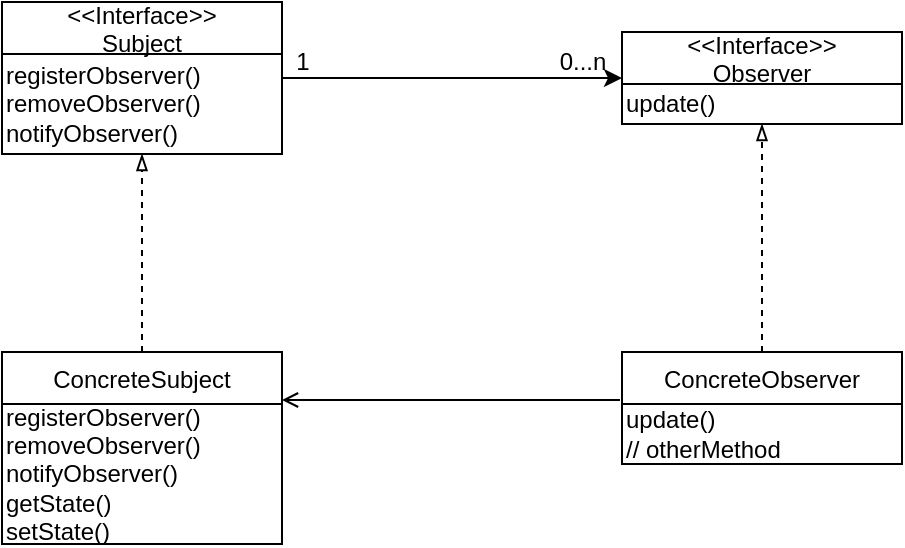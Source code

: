 <mxfile version="12.6.5" type="device"><diagram id="miUGwRUE4gG2Vsn8mRkK" name="第 1 页"><mxGraphModel dx="865" dy="506" grid="1" gridSize="10" guides="1" tooltips="1" connect="1" arrows="1" fold="1" page="1" pageScale="1" pageWidth="827" pageHeight="1169" math="0" shadow="0"><root><mxCell id="0"/><mxCell id="1" parent="0"/><mxCell id="5Wgz6KbWRIwUDDAEjMt2-14" style="edgeStyle=orthogonalEdgeStyle;rounded=0;orthogonalLoop=1;jettySize=auto;html=1;" edge="1" parent="1" source="5Wgz6KbWRIwUDDAEjMt2-1"><mxGeometry relative="1" as="geometry"><mxPoint x="520" y="258" as="targetPoint"/></mxGeometry></mxCell><mxCell id="5Wgz6KbWRIwUDDAEjMt2-1" value="&lt;&lt;Interface&gt;&gt;&#10;Subject" style="swimlane;fontStyle=0;childLayout=stackLayout;horizontal=1;startSize=26;fillColor=none;horizontalStack=0;resizeParent=1;resizeParentMax=0;resizeLast=0;collapsible=1;marginBottom=0;" vertex="1" parent="1"><mxGeometry x="210" y="220" width="140" height="76" as="geometry"/></mxCell><mxCell id="5Wgz6KbWRIwUDDAEjMt2-5" value="registerObserver()&lt;br&gt;removeObserver()&lt;br&gt;notifyObserver()" style="text;html=1;align=left;verticalAlign=middle;resizable=0;points=[];autosize=1;" vertex="1" parent="5Wgz6KbWRIwUDDAEjMt2-1"><mxGeometry y="26" width="140" height="50" as="geometry"/></mxCell><mxCell id="5Wgz6KbWRIwUDDAEjMt2-6" value="&lt;&lt;Interface&gt;&gt;&#10;Observer" style="swimlane;fontStyle=0;childLayout=stackLayout;horizontal=1;startSize=26;fillColor=none;horizontalStack=0;resizeParent=1;resizeParentMax=0;resizeLast=0;collapsible=1;marginBottom=0;" vertex="1" parent="1"><mxGeometry x="520" y="235" width="140" height="46" as="geometry"/></mxCell><mxCell id="5Wgz6KbWRIwUDDAEjMt2-7" value="update()" style="text;html=1;align=left;verticalAlign=middle;resizable=0;points=[];autosize=1;" vertex="1" parent="5Wgz6KbWRIwUDDAEjMt2-6"><mxGeometry y="26" width="140" height="20" as="geometry"/></mxCell><mxCell id="5Wgz6KbWRIwUDDAEjMt2-10" value="1" style="text;html=1;align=center;verticalAlign=middle;resizable=0;points=[];autosize=1;" vertex="1" parent="1"><mxGeometry x="350" y="240" width="20" height="20" as="geometry"/></mxCell><mxCell id="5Wgz6KbWRIwUDDAEjMt2-11" value="0...n" style="text;html=1;align=center;verticalAlign=middle;resizable=0;points=[];autosize=1;" vertex="1" parent="1"><mxGeometry x="480" y="240" width="40" height="20" as="geometry"/></mxCell><mxCell id="5Wgz6KbWRIwUDDAEjMt2-19" style="edgeStyle=orthogonalEdgeStyle;rounded=0;orthogonalLoop=1;jettySize=auto;html=1;entryX=0.5;entryY=1;entryDx=0;entryDy=0;endArrow=blockThin;endFill=0;dashed=1;" edge="1" parent="1" source="5Wgz6KbWRIwUDDAEjMt2-15" target="5Wgz6KbWRIwUDDAEjMt2-1"><mxGeometry relative="1" as="geometry"/></mxCell><mxCell id="5Wgz6KbWRIwUDDAEjMt2-15" value="ConcreteSubject" style="swimlane;fontStyle=0;childLayout=stackLayout;horizontal=1;startSize=26;fillColor=none;horizontalStack=0;resizeParent=1;resizeParentMax=0;resizeLast=0;collapsible=1;marginBottom=0;" vertex="1" parent="1"><mxGeometry x="210" y="395" width="140" height="96" as="geometry"/></mxCell><mxCell id="5Wgz6KbWRIwUDDAEjMt2-16" value="registerObserver()&lt;br&gt;removeObserver()&lt;br&gt;notifyObserver()&lt;br&gt;getState()&lt;br&gt;setState()" style="text;html=1;align=left;verticalAlign=middle;resizable=0;points=[];autosize=1;" vertex="1" parent="5Wgz6KbWRIwUDDAEjMt2-15"><mxGeometry y="26" width="140" height="70" as="geometry"/></mxCell><mxCell id="5Wgz6KbWRIwUDDAEjMt2-20" style="edgeStyle=orthogonalEdgeStyle;rounded=0;orthogonalLoop=1;jettySize=auto;html=1;entryX=0.5;entryY=1;entryDx=0;entryDy=0;dashed=1;endArrow=blockThin;endFill=0;" edge="1" parent="1" source="5Wgz6KbWRIwUDDAEjMt2-17" target="5Wgz6KbWRIwUDDAEjMt2-6"><mxGeometry relative="1" as="geometry"/></mxCell><mxCell id="5Wgz6KbWRIwUDDAEjMt2-22" style="edgeStyle=none;rounded=0;orthogonalLoop=1;jettySize=auto;html=1;entryX=1;entryY=0.25;entryDx=0;entryDy=0;endArrow=open;endFill=0;" edge="1" parent="1" target="5Wgz6KbWRIwUDDAEjMt2-15"><mxGeometry relative="1" as="geometry"><mxPoint x="519" y="419" as="sourcePoint"/></mxGeometry></mxCell><mxCell id="5Wgz6KbWRIwUDDAEjMt2-17" value="ConcreteObserver" style="swimlane;fontStyle=0;childLayout=stackLayout;horizontal=1;startSize=26;fillColor=none;horizontalStack=0;resizeParent=1;resizeParentMax=0;resizeLast=0;collapsible=1;marginBottom=0;" vertex="1" parent="1"><mxGeometry x="520" y="395" width="140" height="56" as="geometry"/></mxCell><mxCell id="5Wgz6KbWRIwUDDAEjMt2-18" value="update()&lt;br&gt;// otherMethod" style="text;html=1;align=left;verticalAlign=middle;resizable=0;points=[];autosize=1;" vertex="1" parent="5Wgz6KbWRIwUDDAEjMt2-17"><mxGeometry y="26" width="140" height="30" as="geometry"/></mxCell></root></mxGraphModel></diagram></mxfile>